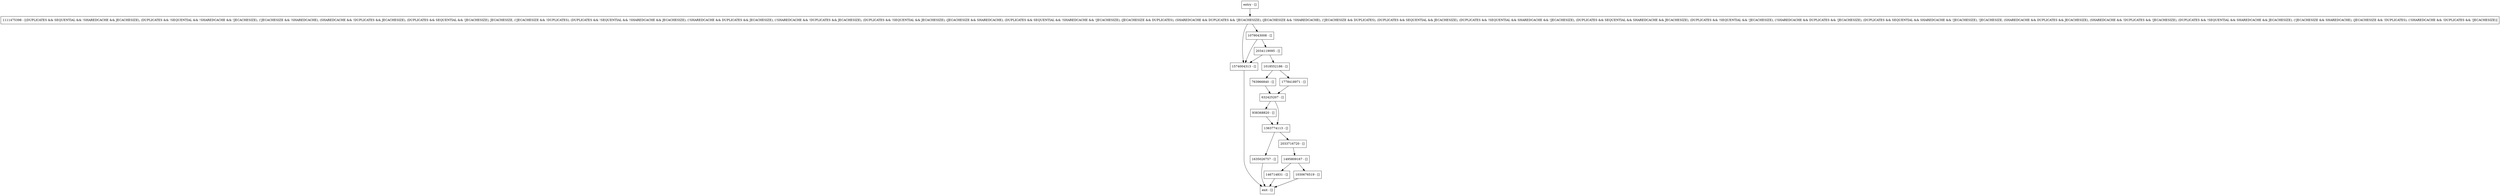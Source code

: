 digraph performDeadlockDetectionDelay {
node [shape=record];
1495809167 [label="1495809167 - []"];
1574004313 [label="1574004313 - []"];
146714831 [label="146714831 - []"];
2034119095 [label="2034119095 - []"];
763966840 [label="763966840 - []"];
1635026757 [label="1635026757 - []"];
1111475398 [label="1111475398 - [(DUPLICATES && SEQUENTIAL && !SHAREDCACHE && JECACHESIZE), (DUPLICATES && !SEQUENTIAL && !SHAREDCACHE && !JECACHESIZE), (!JECACHESIZE && !SHAREDCACHE), (SHAREDCACHE && !DUPLICATES && JECACHESIZE), (DUPLICATES && SEQUENTIAL && !JECACHESIZE), JECACHESIZE, (!JECACHESIZE && !DUPLICATES), (DUPLICATES && !SEQUENTIAL && !SHAREDCACHE && JECACHESIZE), (!SHAREDCACHE && DUPLICATES && JECACHESIZE), (!SHAREDCACHE && !DUPLICATES && JECACHESIZE), (DUPLICATES && !SEQUENTIAL && JECACHESIZE), (JECACHESIZE && SHAREDCACHE), (DUPLICATES && SEQUENTIAL && !SHAREDCACHE && !JECACHESIZE), (JECACHESIZE && DUPLICATES), (SHAREDCACHE && DUPLICATES && !JECACHESIZE), (JECACHESIZE && !SHAREDCACHE), (!JECACHESIZE && DUPLICATES), (DUPLICATES && SEQUENTIAL && JECACHESIZE), (DUPLICATES && !SEQUENTIAL && SHAREDCACHE && !JECACHESIZE), (DUPLICATES && SEQUENTIAL && SHAREDCACHE && JECACHESIZE), (DUPLICATES && !SEQUENTIAL && !JECACHESIZE), (!SHAREDCACHE && DUPLICATES && !JECACHESIZE), (DUPLICATES && SEQUENTIAL && SHAREDCACHE && !JECACHESIZE), !JECACHESIZE, (SHAREDCACHE && DUPLICATES && JECACHESIZE), (SHAREDCACHE && !DUPLICATES && !JECACHESIZE), (DUPLICATES && !SEQUENTIAL && SHAREDCACHE && JECACHESIZE), (!JECACHESIZE && SHAREDCACHE), (JECACHESIZE && !DUPLICATES), (!SHAREDCACHE && !DUPLICATES && !JECACHESIZE)]"];
1079043008 [label="1079043008 - []"];
1018552186 [label="1018552186 - []"];
632425207 [label="632425207 - []"];
938368820 [label="938368820 - []"];
entry [label="entry - []"];
exit [label="exit - []"];
1030676519 [label="1030676519 - []"];
1363774113 [label="1363774113 - []"];
1778418971 [label="1778418971 - []"];
2033716720 [label="2033716720 - []"];
entry;
exit;
1495809167 -> 146714831;
1495809167 -> 1030676519;
1574004313 -> exit;
146714831 -> exit;
2034119095 -> 1574004313;
2034119095 -> 1018552186;
763966840 -> 632425207;
1635026757 -> exit;
1111475398 -> 1574004313;
1111475398 -> 1079043008;
1079043008 -> 1574004313;
1079043008 -> 2034119095;
1018552186 -> 1778418971;
1018552186 -> 763966840;
632425207 -> 1363774113;
632425207 -> 938368820;
938368820 -> 1363774113;
entry -> 1111475398;
1030676519 -> exit;
1363774113 -> 2033716720;
1363774113 -> 1635026757;
1778418971 -> 632425207;
2033716720 -> 1495809167;
}
